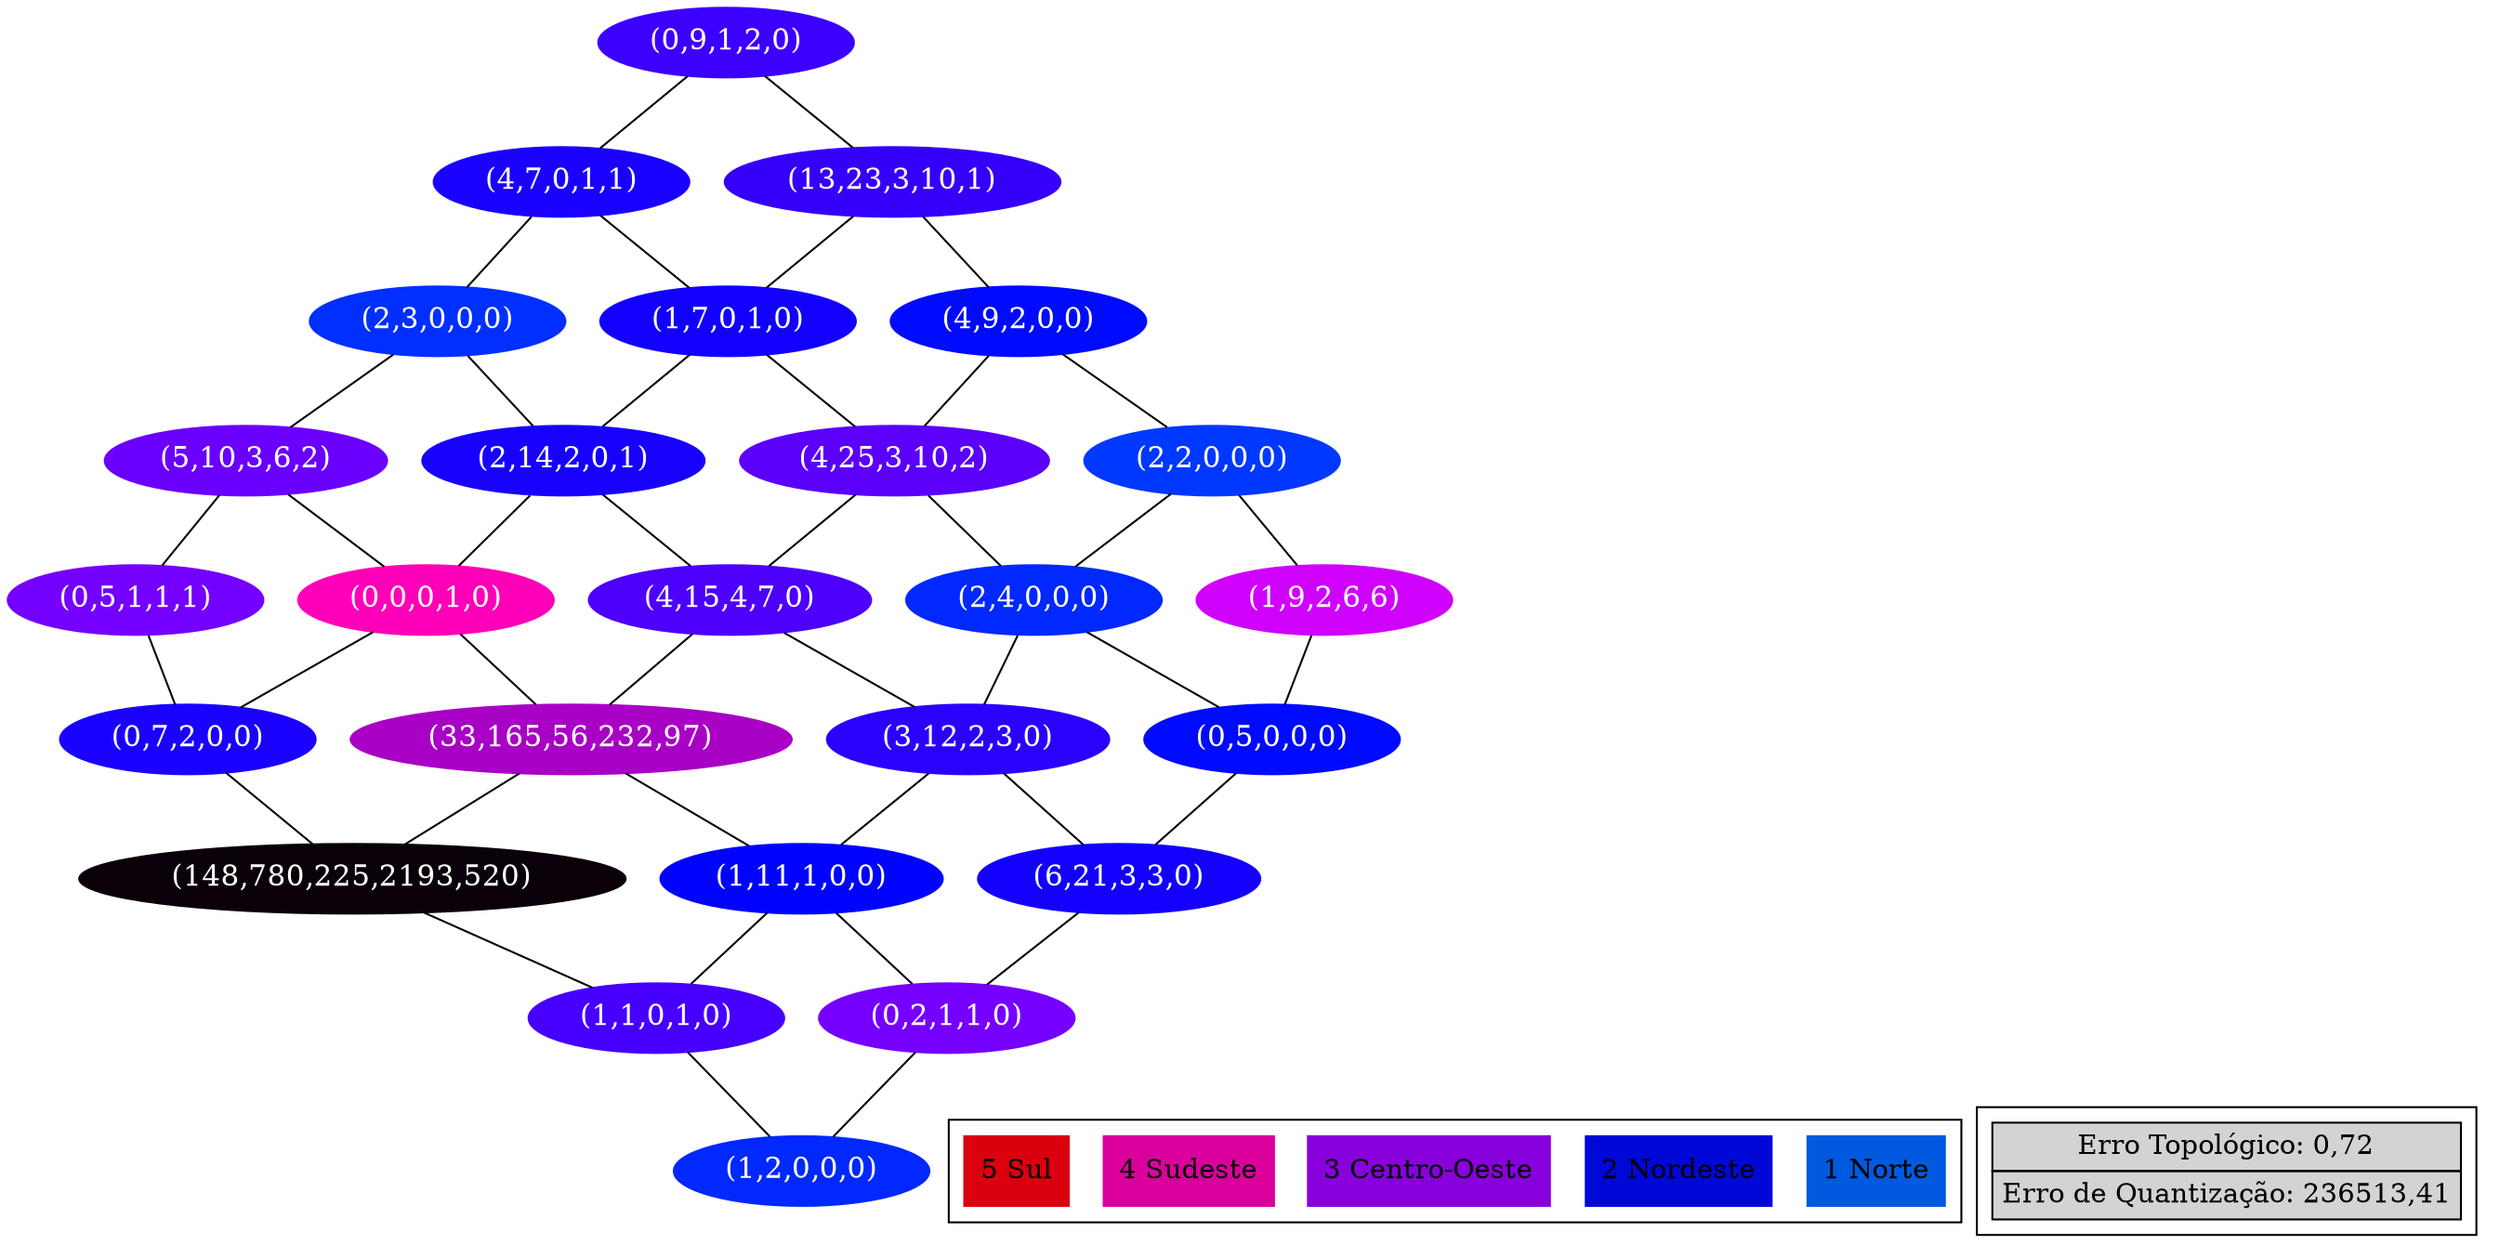 // 0 0.35 4 5 0.7 0.1 15 0.0000001 1000 5 5 enem_privadas.cores teste 2
//ErroQ:236513,408213 MedidaF:0,261470 ErroT:0,716545
 /* -- Parâmetros --
Viz:4
r:5
s:5
quantIteracoes:1000
seed:1456362239757
Arquivo de cores:enem_privadas.cores
Rede preenchida com tipo e padroes aleatorios*/
graph {
node [style=filled, fontcolor=white];
rankdir="BT";

"0,0"[fontsize=15,label="(1,2,0,0,0)",color="0.64 1 0.999 "];
"0,1"[fontsize=15,label="(1,1,0,1,0)",color="0.713 1 0.999 "];
"0,2"[fontsize=15,label="(148,780,225,2193,520)",color="0.833 1 0.038 "];
"0,3"[fontsize=15,label="(0,7,2,0,0)",color="0.684 1 0.996 "];
"0,4"[fontsize=15,label="(0,5,1,1,1)",color="0.743 1 0.997 "];
"1,0"[fontsize=15,label="(0,2,1,1,0)",color="0.743 1 0.998 "];
"1,1"[fontsize=15,label="(1,11,1,0,0)",color="0.664 1 0.995 "];
"1,2"[fontsize=15,label="(33,165,56,232,97)",color="0.81 1 0.772 "];
"1,3"[fontsize=15,label="(0,0,0,1,0)",color="0.88 1 1 "];
"1,4"[fontsize=15,label="(5,10,3,6,2)",color="0.737 1 0.989 "];
"2,0"[fontsize=15,label="(6,21,3,3,0)",color="0.679 1 0.986 "];
"2,1"[fontsize=15,label="(3,12,2,3,0)",color="0.695 1 0.992 "];
"2,2"[fontsize=15,label="(4,15,4,7,0)",color="0.718 1 0.988 "];
"2,3"[fontsize=15,label="(2,14,2,0,1)",color="0.683 1 0.992 "];
"2,4"[fontsize=15,label="(2,3,0,0,0)",color="0.636 1 0.998 "];
"3,0"[fontsize=15,label="(0,5,0,0,0)",color="0.66 1 0.998 "];
"3,1"[fontsize=15,label="(2,4,0,0,0)",color="0.64 1 0.998 "];
"3,2"[fontsize=15,label="(4,25,3,10,2)",color="0.727 1 0.982 "];
"3,3"[fontsize=15,label="(1,7,0,1,0)",color="0.678 1 0.996 "];
"3,4"[fontsize=15,label="(4,7,0,1,1)",color="0.684 1 0.995 "];
"4,0"[fontsize=15,label="(1,9,2,6,6)",color="0.804 1 0.99 "];
"4,1"[fontsize=15,label="(2,2,0,0,0)",color="0.63 1 0.998 "];
"4,2"[fontsize=15,label="(4,9,2,0,0)",color="0.659 1 0.994 "];
"4,3"[fontsize=15,label="(13,23,3,10,1)",color="0.702 1 0.979 "];
"4,4"[fontsize=15,label="(0,9,1,2,0)",color="0.706 1 0.995 "];

"0,0"  -- {"1,0" ; "0,1" };
"0,1"  -- {"1,1" ; "0,2" ; };
"0,2"  -- {"1,2" ; "0,3" ; };
"0,3"  -- {"1,3" ; "0,4" ; };
"0,4"  -- {"1,4" ; };
"1,0"  -- {"2,0" ; "1,1" ; };
"1,1"  -- {"2,1" ; "1,2" ; };
"1,2"  -- {"2,2" ; "1,3" ; };
"1,3"  -- {"2,3" ; "1,4" ; };
"1,4"  -- {"2,4" ; };
"2,0"  -- {"3,0" ; "2,1" ; };
"2,1"  -- {"3,1" ; "2,2" ; };
"2,2"  -- {"3,2" ; "2,3" ; };
"2,3"  -- {"3,3" ; "2,4" ; };
"2,4"  -- {"3,4" ; };
"3,0"  -- {"4,0" ; "3,1" ; };
"3,1"  -- {"4,1" ; "3,2" ; };
"3,2"  -- {"4,2" ; "3,3" ; };
"3,3"  -- {"4,3" ; "3,4" ; };
"3,4"  -- {"4,4" ; };
"4,0"  -- {"4,1" ; };
"4,1"  -- {"4,2" ; };
"4,2"  -- {"4,3" ; };
"4,3"  -- {"4,4" ; };

subgraph cluster_0 { 
label="";
node [shape=record,fontcolor=black];
a[label="1 Norte",color="0.60 1 0.871 "];
b[label="2 Nordeste",color="0.66 1 0.846 "];
c[label="3 Centro-Oeste",color="0.77 1 0.859 "];
d[label="4 Sudeste",color="0.88 1 0.859 "];
e[label="5 Sul",color="0.99 1 0.859 "];
}

subgraph cluster_1 {
label="";
node [shape=record,fontcolor=black];
rank = sink;
Legend [shape=none, margin=0, label=<
<TABLE ALIGN="LEFT" BORDER="0" CELLBORDER="1" CELLSPACING="0" CELLPADDING="4">
<TR>
<TD>Erro Topológico: 0,72</TD>
</TR>
<TR>
<TD>Erro de Quantização: 236513,41</TD>
</TR>
</TABLE>
>];
}
}
